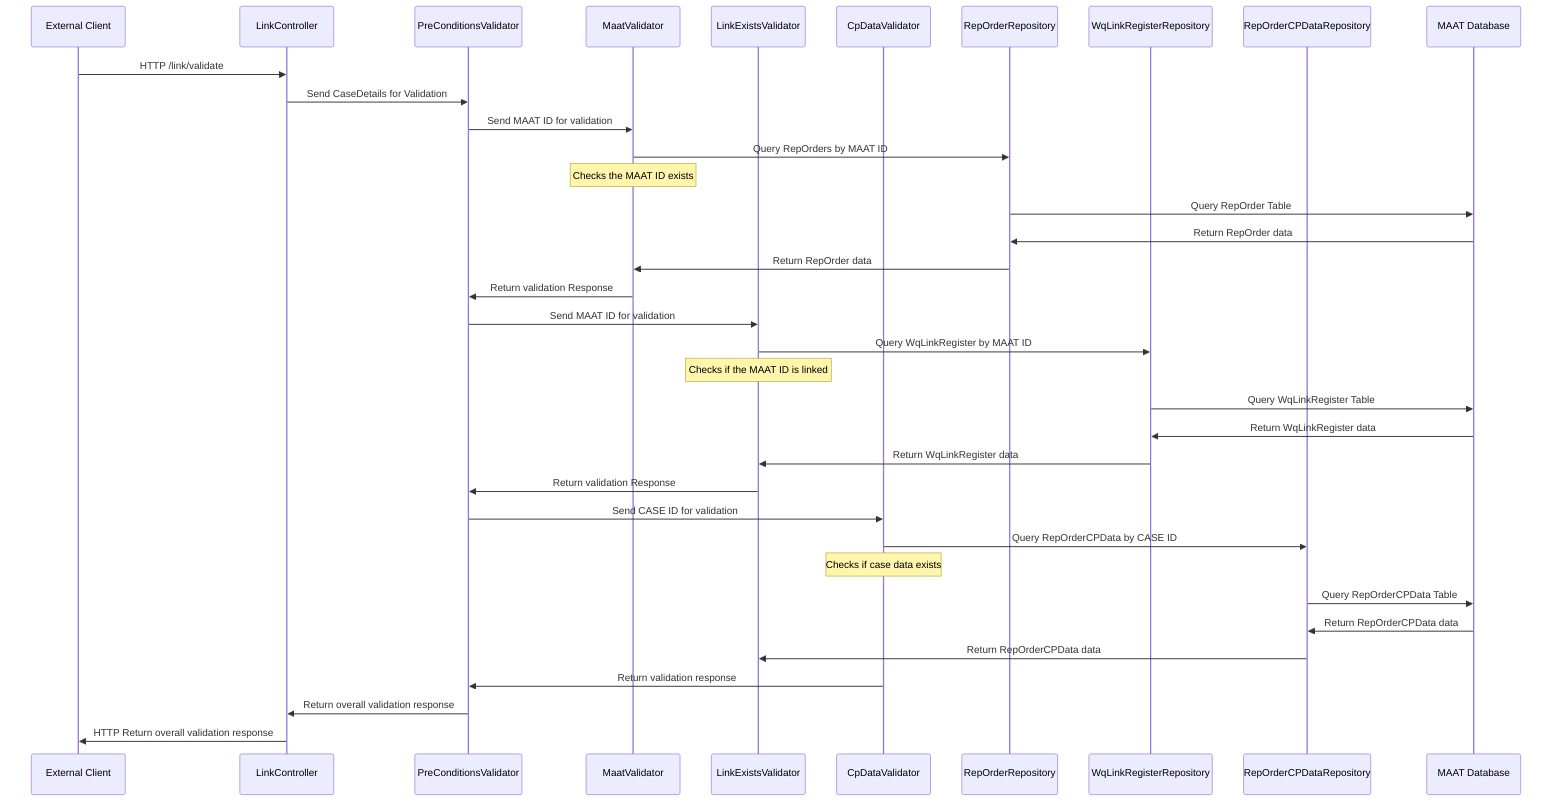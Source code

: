 sequenceDiagram
    participant External Client

    participant LinkController
    participant PreConditionsValidator
    participant MaatValidator
    participant LinkExistsValidator
    participant CpDataValidator
    participant RepOrderRepository
    participant WqLinkRegisterRepository
    participant RepOrderCPDataRepository
    participant MAAT Database
    External Client->>LinkController: HTTP /link/validate
    LinkController->>PreConditionsValidator: Send CaseDetails for Validation
    PreConditionsValidator->>MaatValidator: Send MAAT ID for validation
    MaatValidator->>RepOrderRepository: Query RepOrders by MAAT ID
    Note over MaatValidator: Checks the MAAT ID exists
    RepOrderRepository->>MAAT Database: Query RepOrder Table
    MAAT Database->>RepOrderRepository: Return RepOrder data
    RepOrderRepository->>MaatValidator: Return RepOrder data
    MaatValidator->>PreConditionsValidator: Return validation Response
    PreConditionsValidator->>LinkExistsValidator: Send MAAT ID for validation
    LinkExistsValidator->>WqLinkRegisterRepository: Query WqLinkRegister by MAAT ID
    Note over LinkExistsValidator: Checks if the MAAT ID is linked
    WqLinkRegisterRepository->>MAAT Database: Query WqLinkRegister Table
    MAAT Database->>WqLinkRegisterRepository: Return WqLinkRegister data
    WqLinkRegisterRepository->>LinkExistsValidator: Return WqLinkRegister data
    LinkExistsValidator->>PreConditionsValidator: Return validation Response

    PreConditionsValidator->>CpDataValidator: Send CASE ID for validation
    CpDataValidator->>RepOrderCPDataRepository: Query RepOrderCPData by CASE ID
    Note over CpDataValidator: Checks if case data exists
    RepOrderCPDataRepository->>MAAT Database: Query RepOrderCPData Table
    MAAT Database->>RepOrderCPDataRepository: Return RepOrderCPData data
    RepOrderCPDataRepository->>LinkExistsValidator: Return RepOrderCPData data
    CpDataValidator->>PreConditionsValidator: Return validation response
    PreConditionsValidator->>LinkController: Return overall validation response
    LinkController->>External Client: HTTP Return overall validation response